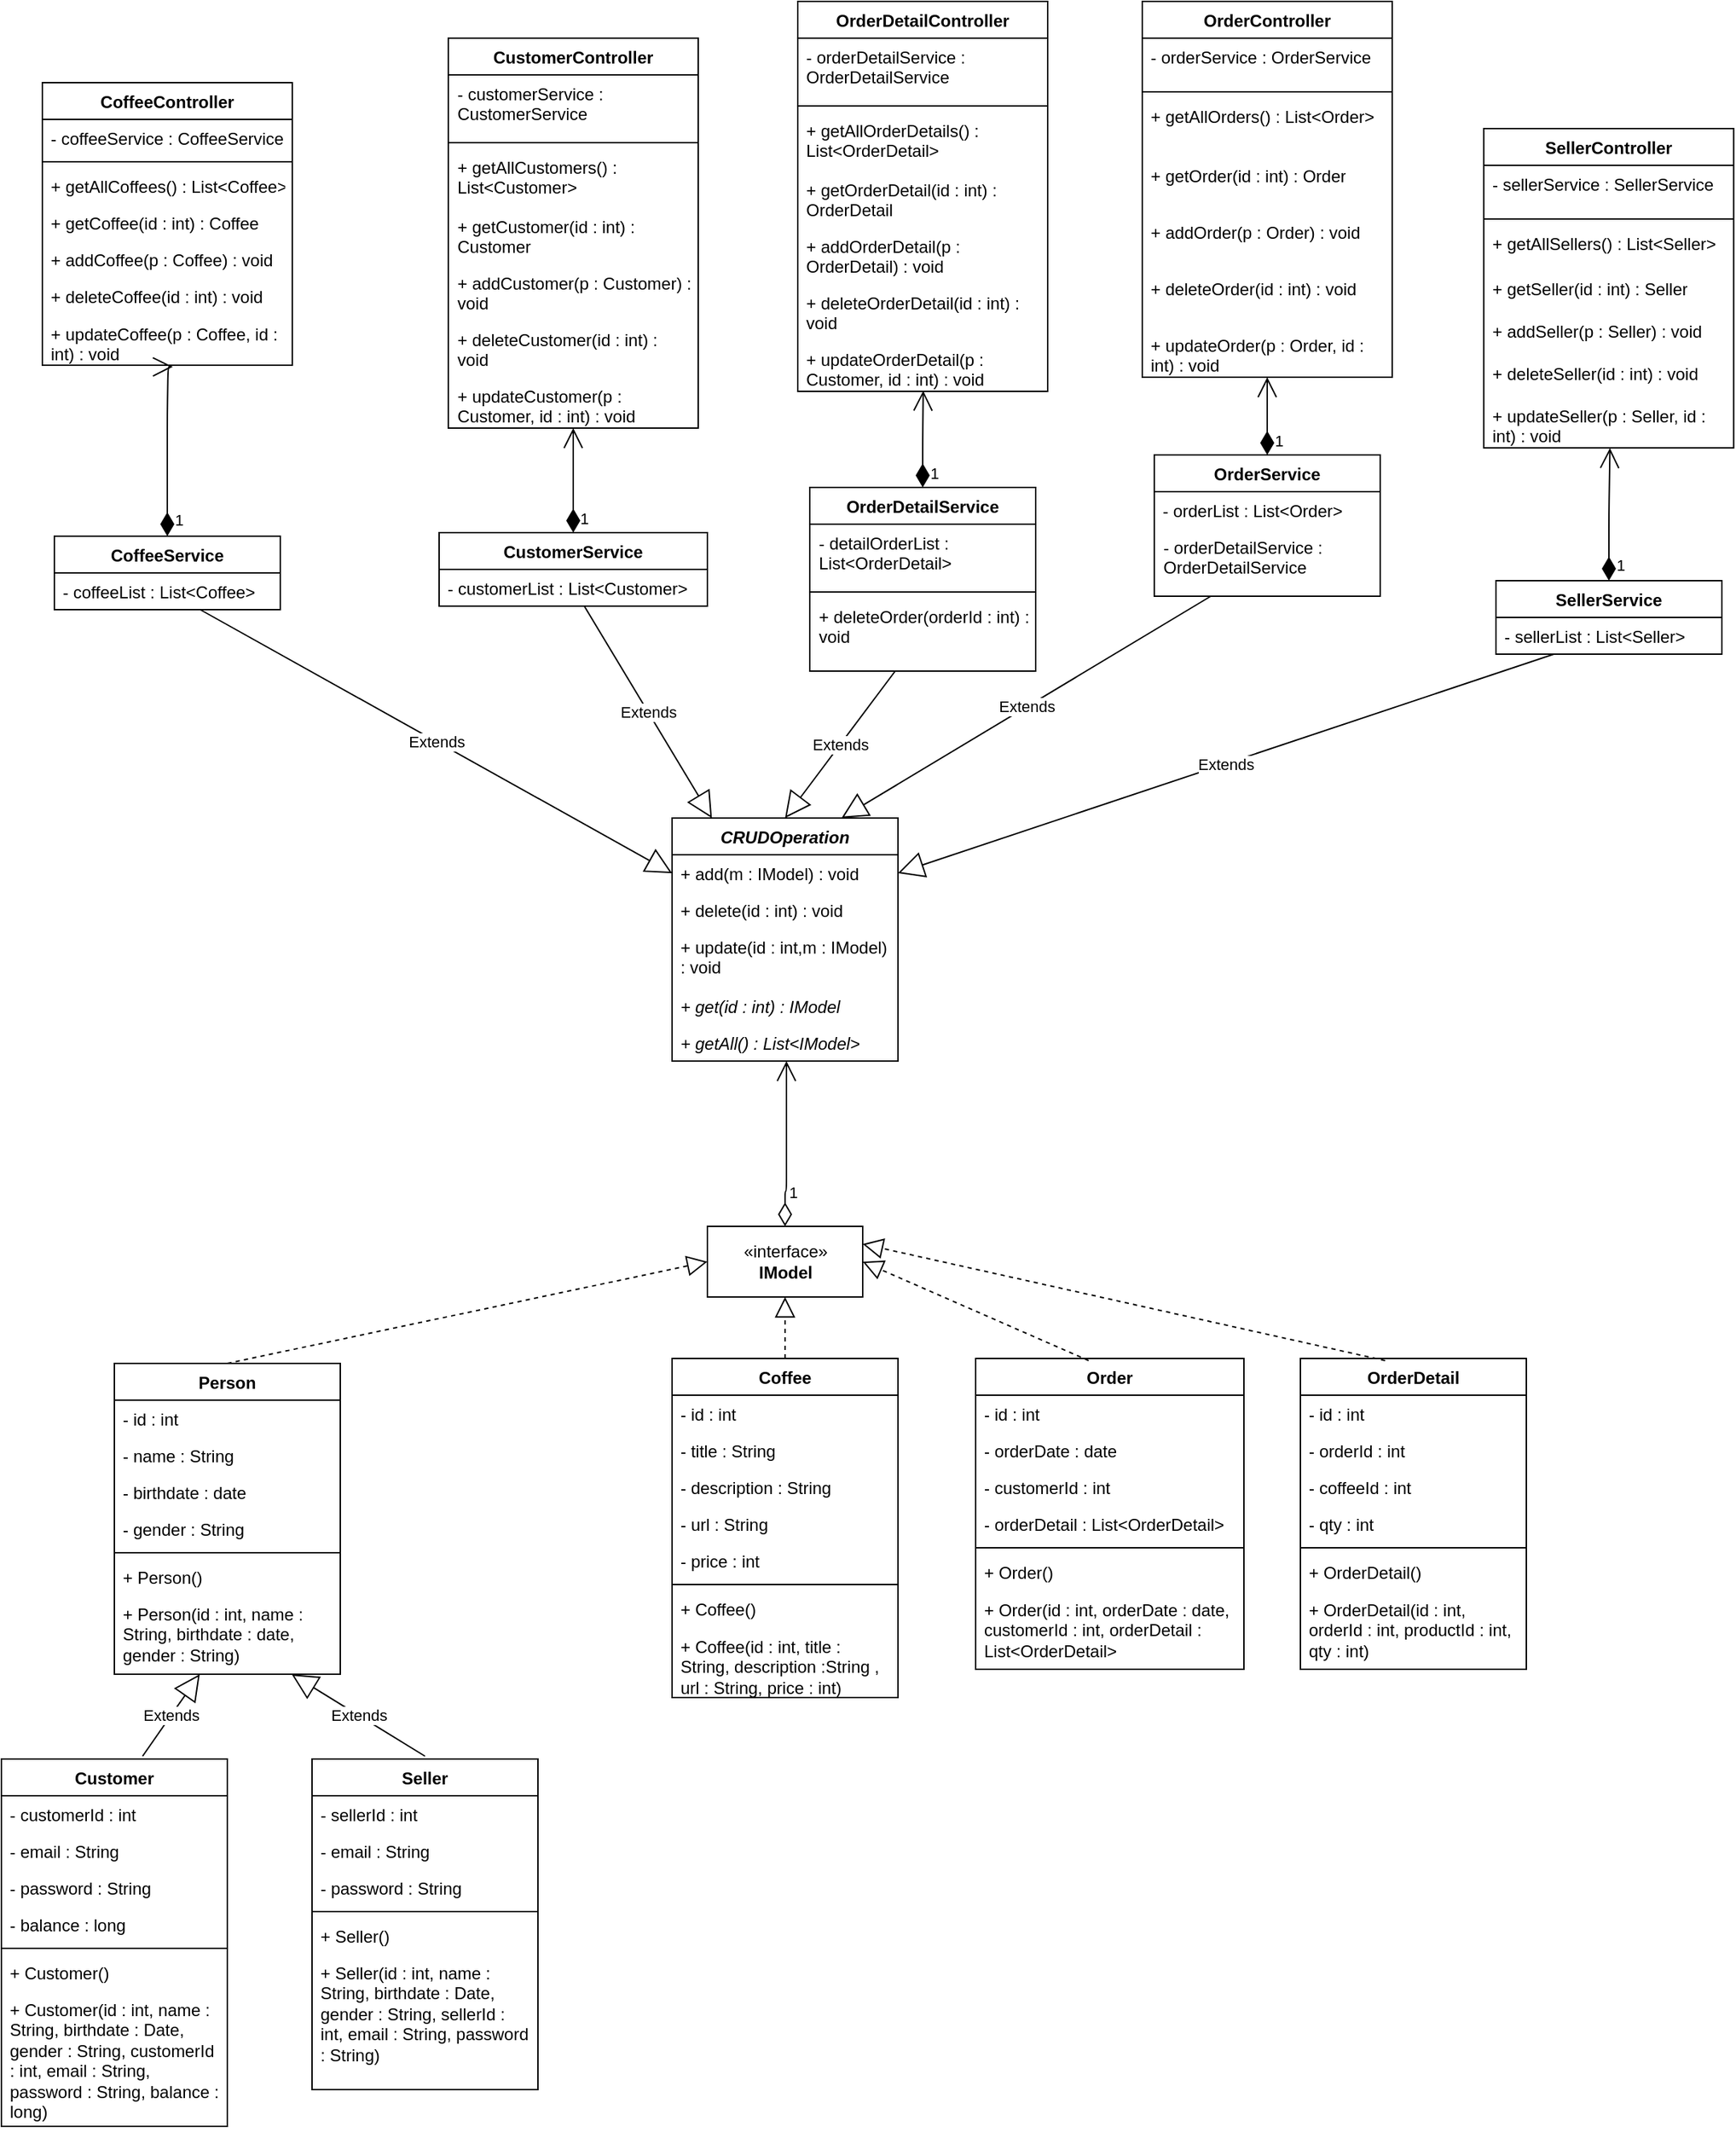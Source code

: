 <mxfile version="10.7.0" type="device"><diagram id="unkZzUZiPGqT73fD0y-A" name="Page-1"><mxGraphModel dx="2513" dy="2486" grid="1" gridSize="10" guides="1" tooltips="1" connect="1" arrows="1" fold="1" page="1" pageScale="1" pageWidth="827" pageHeight="1169" math="0" shadow="0"><root><mxCell id="0"/><mxCell id="1" parent="0"/><mxCell id="qswk7BOLAHKu92p0ZQ9E-1" value="Coffee" style="swimlane;fontStyle=1;align=center;verticalAlign=top;childLayout=stackLayout;horizontal=1;startSize=26;horizontalStack=0;resizeParent=1;resizeParentMax=0;resizeLast=0;collapsible=1;marginBottom=0;" parent="1" vertex="1"><mxGeometry x="545" y="118.5" width="160" height="240" as="geometry"/></mxCell><mxCell id="qswk7BOLAHKu92p0ZQ9E-5" value="- id : int" style="text;strokeColor=none;fillColor=none;align=left;verticalAlign=top;spacingLeft=4;spacingRight=4;overflow=hidden;rotatable=0;points=[[0,0.5],[1,0.5]];portConstraint=eastwest;" parent="qswk7BOLAHKu92p0ZQ9E-1" vertex="1"><mxGeometry y="26" width="160" height="26" as="geometry"/></mxCell><mxCell id="qswk7BOLAHKu92p0ZQ9E-6" value="- title : String" style="text;strokeColor=none;fillColor=none;align=left;verticalAlign=top;spacingLeft=4;spacingRight=4;overflow=hidden;rotatable=0;points=[[0,0.5],[1,0.5]];portConstraint=eastwest;" parent="qswk7BOLAHKu92p0ZQ9E-1" vertex="1"><mxGeometry y="52" width="160" height="26" as="geometry"/></mxCell><mxCell id="qswk7BOLAHKu92p0ZQ9E-8" value="- description : String" style="text;strokeColor=none;fillColor=none;align=left;verticalAlign=top;spacingLeft=4;spacingRight=4;overflow=hidden;rotatable=0;points=[[0,0.5],[1,0.5]];portConstraint=eastwest;" parent="qswk7BOLAHKu92p0ZQ9E-1" vertex="1"><mxGeometry y="78" width="160" height="26" as="geometry"/></mxCell><mxCell id="qswk7BOLAHKu92p0ZQ9E-7" value="- url : String" style="text;strokeColor=none;fillColor=none;align=left;verticalAlign=top;spacingLeft=4;spacingRight=4;overflow=hidden;rotatable=0;points=[[0,0.5],[1,0.5]];portConstraint=eastwest;" parent="qswk7BOLAHKu92p0ZQ9E-1" vertex="1"><mxGeometry y="104" width="160" height="26" as="geometry"/></mxCell><mxCell id="qswk7BOLAHKu92p0ZQ9E-2" value="- price : int" style="text;strokeColor=none;fillColor=none;align=left;verticalAlign=top;spacingLeft=4;spacingRight=4;overflow=hidden;rotatable=0;points=[[0,0.5],[1,0.5]];portConstraint=eastwest;" parent="qswk7BOLAHKu92p0ZQ9E-1" vertex="1"><mxGeometry y="130" width="160" height="26" as="geometry"/></mxCell><mxCell id="qswk7BOLAHKu92p0ZQ9E-3" value="" style="line;strokeWidth=1;fillColor=none;align=left;verticalAlign=middle;spacingTop=-1;spacingLeft=3;spacingRight=3;rotatable=0;labelPosition=right;points=[];portConstraint=eastwest;" parent="qswk7BOLAHKu92p0ZQ9E-1" vertex="1"><mxGeometry y="156" width="160" height="8" as="geometry"/></mxCell><mxCell id="qswk7BOLAHKu92p0ZQ9E-4" value="+ Coffee()" style="text;strokeColor=none;fillColor=none;align=left;verticalAlign=top;spacingLeft=4;spacingRight=4;overflow=hidden;rotatable=0;points=[[0,0.5],[1,0.5]];portConstraint=eastwest;" parent="qswk7BOLAHKu92p0ZQ9E-1" vertex="1"><mxGeometry y="164" width="160" height="26" as="geometry"/></mxCell><mxCell id="qswk7BOLAHKu92p0ZQ9E-9" value="+ Coffee(id : int, title : String, description :String , url : String, price : int)" style="text;strokeColor=none;fillColor=none;align=left;verticalAlign=top;spacingLeft=4;spacingRight=4;overflow=hidden;rotatable=0;points=[[0,0.5],[1,0.5]];portConstraint=eastwest;whiteSpace=wrap;" parent="qswk7BOLAHKu92p0ZQ9E-1" vertex="1"><mxGeometry y="190" width="160" height="50" as="geometry"/></mxCell><mxCell id="qswk7BOLAHKu92p0ZQ9E-10" value="Customer" style="swimlane;fontStyle=1;align=center;verticalAlign=top;childLayout=stackLayout;horizontal=1;startSize=26;horizontalStack=0;resizeParent=1;resizeParentMax=0;resizeLast=0;collapsible=1;marginBottom=0;" parent="1" vertex="1"><mxGeometry x="70" y="402" width="160" height="260" as="geometry"/></mxCell><mxCell id="qswk7BOLAHKu92p0ZQ9E-11" value="- customerId : int" style="text;strokeColor=none;fillColor=none;align=left;verticalAlign=top;spacingLeft=4;spacingRight=4;overflow=hidden;rotatable=0;points=[[0,0.5],[1,0.5]];portConstraint=eastwest;" parent="qswk7BOLAHKu92p0ZQ9E-10" vertex="1"><mxGeometry y="26" width="160" height="26" as="geometry"/></mxCell><mxCell id="qswk7BOLAHKu92p0ZQ9E-14" value="- email : String" style="text;strokeColor=none;fillColor=none;align=left;verticalAlign=top;spacingLeft=4;spacingRight=4;overflow=hidden;rotatable=0;points=[[0,0.5],[1,0.5]];portConstraint=eastwest;" parent="qswk7BOLAHKu92p0ZQ9E-10" vertex="1"><mxGeometry y="52" width="160" height="26" as="geometry"/></mxCell><mxCell id="qswk7BOLAHKu92p0ZQ9E-15" value="- password : String" style="text;strokeColor=none;fillColor=none;align=left;verticalAlign=top;spacingLeft=4;spacingRight=4;overflow=hidden;rotatable=0;points=[[0,0.5],[1,0.5]];portConstraint=eastwest;" parent="qswk7BOLAHKu92p0ZQ9E-10" vertex="1"><mxGeometry y="78" width="160" height="26" as="geometry"/></mxCell><mxCell id="qswk7BOLAHKu92p0ZQ9E-16" value="- balance : long" style="text;strokeColor=none;fillColor=none;align=left;verticalAlign=top;spacingLeft=4;spacingRight=4;overflow=hidden;rotatable=0;points=[[0,0.5],[1,0.5]];portConstraint=eastwest;" parent="qswk7BOLAHKu92p0ZQ9E-10" vertex="1"><mxGeometry y="104" width="160" height="26" as="geometry"/></mxCell><mxCell id="qswk7BOLAHKu92p0ZQ9E-12" value="" style="line;strokeWidth=1;fillColor=none;align=left;verticalAlign=middle;spacingTop=-1;spacingLeft=3;spacingRight=3;rotatable=0;labelPosition=right;points=[];portConstraint=eastwest;" parent="qswk7BOLAHKu92p0ZQ9E-10" vertex="1"><mxGeometry y="130" width="160" height="8" as="geometry"/></mxCell><mxCell id="qswk7BOLAHKu92p0ZQ9E-13" value="+ Customer()" style="text;strokeColor=none;fillColor=none;align=left;verticalAlign=top;spacingLeft=4;spacingRight=4;overflow=hidden;rotatable=0;points=[[0,0.5],[1,0.5]];portConstraint=eastwest;" parent="qswk7BOLAHKu92p0ZQ9E-10" vertex="1"><mxGeometry y="138" width="160" height="26" as="geometry"/></mxCell><mxCell id="qswk7BOLAHKu92p0ZQ9E-17" value="+ Customer(id : int, name : String, birthdate : Date, gender : String, customerId : int, email : String, password : String, balance : long)&#10;&#10;" style="text;strokeColor=none;fillColor=none;align=left;verticalAlign=top;spacingLeft=4;spacingRight=4;overflow=hidden;rotatable=0;points=[[0,0.5],[1,0.5]];portConstraint=eastwest;whiteSpace=wrap;" parent="qswk7BOLAHKu92p0ZQ9E-10" vertex="1"><mxGeometry y="164" width="160" height="96" as="geometry"/></mxCell><mxCell id="FtKsuevNSxniCEvB1cGS-13" value="Extends" style="endArrow=block;endSize=16;endFill=0;html=1;" edge="1" parent="qswk7BOLAHKu92p0ZQ9E-10" target="qswk7BOLAHKu92p0ZQ9E-51"><mxGeometry width="160" relative="1" as="geometry"><mxPoint x="100" y="-2" as="sourcePoint"/><mxPoint x="260" y="-2" as="targetPoint"/></mxGeometry></mxCell><mxCell id="qswk7BOLAHKu92p0ZQ9E-20" value="«interface»&lt;br&gt;&lt;b&gt;IModel&lt;/b&gt;&lt;br&gt;" style="html=1;" parent="1" vertex="1"><mxGeometry x="570" y="25" width="110" height="50" as="geometry"/></mxCell><mxCell id="qswk7BOLAHKu92p0ZQ9E-27" value="Order" style="swimlane;fontStyle=1;align=center;verticalAlign=top;childLayout=stackLayout;horizontal=1;startSize=26;horizontalStack=0;resizeParent=1;resizeParentMax=0;resizeLast=0;collapsible=1;marginBottom=0;" parent="1" vertex="1"><mxGeometry x="760" y="118.5" width="190" height="220" as="geometry"/></mxCell><mxCell id="qswk7BOLAHKu92p0ZQ9E-64" value="" style="endArrow=block;dashed=1;endFill=0;endSize=12;html=1;entryX=1;entryY=0.5;entryDx=0;entryDy=0;" parent="qswk7BOLAHKu92p0ZQ9E-27" target="qswk7BOLAHKu92p0ZQ9E-20" edge="1"><mxGeometry width="160" relative="1" as="geometry"><mxPoint x="80" y="1.5" as="sourcePoint"/><mxPoint x="260" y="11.5" as="targetPoint"/></mxGeometry></mxCell><mxCell id="qswk7BOLAHKu92p0ZQ9E-31" value="- id : int" style="text;strokeColor=none;fillColor=none;align=left;verticalAlign=top;spacingLeft=4;spacingRight=4;overflow=hidden;rotatable=0;points=[[0,0.5],[1,0.5]];portConstraint=eastwest;" parent="qswk7BOLAHKu92p0ZQ9E-27" vertex="1"><mxGeometry y="26" width="190" height="26" as="geometry"/></mxCell><mxCell id="qswk7BOLAHKu92p0ZQ9E-32" value="- orderDate : date" style="text;strokeColor=none;fillColor=none;align=left;verticalAlign=top;spacingLeft=4;spacingRight=4;overflow=hidden;rotatable=0;points=[[0,0.5],[1,0.5]];portConstraint=eastwest;" parent="qswk7BOLAHKu92p0ZQ9E-27" vertex="1"><mxGeometry y="52" width="190" height="26" as="geometry"/></mxCell><mxCell id="qswk7BOLAHKu92p0ZQ9E-33" value="- customerId : int" style="text;strokeColor=none;fillColor=none;align=left;verticalAlign=top;spacingLeft=4;spacingRight=4;overflow=hidden;rotatable=0;points=[[0,0.5],[1,0.5]];portConstraint=eastwest;" parent="qswk7BOLAHKu92p0ZQ9E-27" vertex="1"><mxGeometry y="78" width="190" height="26" as="geometry"/></mxCell><mxCell id="qswk7BOLAHKu92p0ZQ9E-28" value="- orderDetail : List&lt;OrderDetail&gt;" style="text;strokeColor=none;fillColor=none;align=left;verticalAlign=top;spacingLeft=4;spacingRight=4;overflow=hidden;rotatable=0;points=[[0,0.5],[1,0.5]];portConstraint=eastwest;" parent="qswk7BOLAHKu92p0ZQ9E-27" vertex="1"><mxGeometry y="104" width="190" height="26" as="geometry"/></mxCell><mxCell id="qswk7BOLAHKu92p0ZQ9E-29" value="" style="line;strokeWidth=1;fillColor=none;align=left;verticalAlign=middle;spacingTop=-1;spacingLeft=3;spacingRight=3;rotatable=0;labelPosition=right;points=[];portConstraint=eastwest;" parent="qswk7BOLAHKu92p0ZQ9E-27" vertex="1"><mxGeometry y="130" width="190" height="8" as="geometry"/></mxCell><mxCell id="qswk7BOLAHKu92p0ZQ9E-30" value="+ Order()" style="text;strokeColor=none;fillColor=none;align=left;verticalAlign=top;spacingLeft=4;spacingRight=4;overflow=hidden;rotatable=0;points=[[0,0.5],[1,0.5]];portConstraint=eastwest;" parent="qswk7BOLAHKu92p0ZQ9E-27" vertex="1"><mxGeometry y="138" width="190" height="26" as="geometry"/></mxCell><mxCell id="qswk7BOLAHKu92p0ZQ9E-34" value="+ Order(id : int, orderDate : date, customerId : int, orderDetail : List&lt;OrderDetail&gt;" style="text;strokeColor=none;fillColor=none;align=left;verticalAlign=top;spacingLeft=4;spacingRight=4;overflow=hidden;rotatable=0;points=[[0,0.5],[1,0.5]];portConstraint=eastwest;whiteSpace=wrap;" parent="qswk7BOLAHKu92p0ZQ9E-27" vertex="1"><mxGeometry y="164" width="190" height="56" as="geometry"/></mxCell><mxCell id="qswk7BOLAHKu92p0ZQ9E-35" value="OrderDetail" style="swimlane;fontStyle=1;align=center;verticalAlign=top;childLayout=stackLayout;horizontal=1;startSize=26;horizontalStack=0;resizeParent=1;resizeParentMax=0;resizeLast=0;collapsible=1;marginBottom=0;" parent="1" vertex="1"><mxGeometry x="990" y="118.5" width="160" height="220" as="geometry"/></mxCell><mxCell id="qswk7BOLAHKu92p0ZQ9E-65" value="" style="endArrow=block;dashed=1;endFill=0;endSize=12;html=1;entryX=1;entryY=0.25;entryDx=0;entryDy=0;" parent="qswk7BOLAHKu92p0ZQ9E-35" target="qswk7BOLAHKu92p0ZQ9E-20" edge="1"><mxGeometry width="160" relative="1" as="geometry"><mxPoint x="60" y="1.5" as="sourcePoint"/><mxPoint x="220" y="1.5" as="targetPoint"/></mxGeometry></mxCell><mxCell id="qswk7BOLAHKu92p0ZQ9E-36" value="- id : int" style="text;strokeColor=none;fillColor=none;align=left;verticalAlign=top;spacingLeft=4;spacingRight=4;overflow=hidden;rotatable=0;points=[[0,0.5],[1,0.5]];portConstraint=eastwest;" parent="qswk7BOLAHKu92p0ZQ9E-35" vertex="1"><mxGeometry y="26" width="160" height="26" as="geometry"/></mxCell><mxCell id="qswk7BOLAHKu92p0ZQ9E-41" value="- orderId : int" style="text;strokeColor=none;fillColor=none;align=left;verticalAlign=top;spacingLeft=4;spacingRight=4;overflow=hidden;rotatable=0;points=[[0,0.5],[1,0.5]];portConstraint=eastwest;" parent="qswk7BOLAHKu92p0ZQ9E-35" vertex="1"><mxGeometry y="52" width="160" height="26" as="geometry"/></mxCell><mxCell id="qswk7BOLAHKu92p0ZQ9E-42" value="- coffeeId : int" style="text;strokeColor=none;fillColor=none;align=left;verticalAlign=top;spacingLeft=4;spacingRight=4;overflow=hidden;rotatable=0;points=[[0,0.5],[1,0.5]];portConstraint=eastwest;" parent="qswk7BOLAHKu92p0ZQ9E-35" vertex="1"><mxGeometry y="78" width="160" height="26" as="geometry"/></mxCell><mxCell id="qswk7BOLAHKu92p0ZQ9E-40" value="- qty : int" style="text;strokeColor=none;fillColor=none;align=left;verticalAlign=top;spacingLeft=4;spacingRight=4;overflow=hidden;rotatable=0;points=[[0,0.5],[1,0.5]];portConstraint=eastwest;" parent="qswk7BOLAHKu92p0ZQ9E-35" vertex="1"><mxGeometry y="104" width="160" height="26" as="geometry"/></mxCell><mxCell id="qswk7BOLAHKu92p0ZQ9E-37" value="" style="line;strokeWidth=1;fillColor=none;align=left;verticalAlign=middle;spacingTop=-1;spacingLeft=3;spacingRight=3;rotatable=0;labelPosition=right;points=[];portConstraint=eastwest;" parent="qswk7BOLAHKu92p0ZQ9E-35" vertex="1"><mxGeometry y="130" width="160" height="8" as="geometry"/></mxCell><mxCell id="qswk7BOLAHKu92p0ZQ9E-38" value="+ OrderDetail()" style="text;strokeColor=none;fillColor=none;align=left;verticalAlign=top;spacingLeft=4;spacingRight=4;overflow=hidden;rotatable=0;points=[[0,0.5],[1,0.5]];portConstraint=eastwest;" parent="qswk7BOLAHKu92p0ZQ9E-35" vertex="1"><mxGeometry y="138" width="160" height="26" as="geometry"/></mxCell><mxCell id="qswk7BOLAHKu92p0ZQ9E-43" value="+ OrderDetail(id : int, orderId : int, productId : int, qty : int)" style="text;strokeColor=none;fillColor=none;align=left;verticalAlign=top;spacingLeft=4;spacingRight=4;overflow=hidden;rotatable=0;points=[[0,0.5],[1,0.5]];portConstraint=eastwest;whiteSpace=wrap;" parent="qswk7BOLAHKu92p0ZQ9E-35" vertex="1"><mxGeometry y="164" width="160" height="56" as="geometry"/></mxCell><mxCell id="qswk7BOLAHKu92p0ZQ9E-44" value="Person" style="swimlane;fontStyle=1;align=center;verticalAlign=top;childLayout=stackLayout;horizontal=1;startSize=26;horizontalStack=0;resizeParent=1;resizeParentMax=0;resizeLast=0;collapsible=1;marginBottom=0;" parent="1" vertex="1"><mxGeometry x="150" y="122" width="160" height="220" as="geometry"/></mxCell><mxCell id="qswk7BOLAHKu92p0ZQ9E-45" value="- id : int" style="text;strokeColor=none;fillColor=none;align=left;verticalAlign=top;spacingLeft=4;spacingRight=4;overflow=hidden;rotatable=0;points=[[0,0.5],[1,0.5]];portConstraint=eastwest;" parent="qswk7BOLAHKu92p0ZQ9E-44" vertex="1"><mxGeometry y="26" width="160" height="26" as="geometry"/></mxCell><mxCell id="qswk7BOLAHKu92p0ZQ9E-49" value="- name : String" style="text;strokeColor=none;fillColor=none;align=left;verticalAlign=top;spacingLeft=4;spacingRight=4;overflow=hidden;rotatable=0;points=[[0,0.5],[1,0.5]];portConstraint=eastwest;" parent="qswk7BOLAHKu92p0ZQ9E-44" vertex="1"><mxGeometry y="52" width="160" height="26" as="geometry"/></mxCell><mxCell id="qswk7BOLAHKu92p0ZQ9E-50" value="- birthdate : date" style="text;strokeColor=none;fillColor=none;align=left;verticalAlign=top;spacingLeft=4;spacingRight=4;overflow=hidden;rotatable=0;points=[[0,0.5],[1,0.5]];portConstraint=eastwest;" parent="qswk7BOLAHKu92p0ZQ9E-44" vertex="1"><mxGeometry y="78" width="160" height="26" as="geometry"/></mxCell><mxCell id="qswk7BOLAHKu92p0ZQ9E-48" value="- gender : String" style="text;strokeColor=none;fillColor=none;align=left;verticalAlign=top;spacingLeft=4;spacingRight=4;overflow=hidden;rotatable=0;points=[[0,0.5],[1,0.5]];portConstraint=eastwest;" parent="qswk7BOLAHKu92p0ZQ9E-44" vertex="1"><mxGeometry y="104" width="160" height="26" as="geometry"/></mxCell><mxCell id="qswk7BOLAHKu92p0ZQ9E-46" value="" style="line;strokeWidth=1;fillColor=none;align=left;verticalAlign=middle;spacingTop=-1;spacingLeft=3;spacingRight=3;rotatable=0;labelPosition=right;points=[];portConstraint=eastwest;" parent="qswk7BOLAHKu92p0ZQ9E-44" vertex="1"><mxGeometry y="130" width="160" height="8" as="geometry"/></mxCell><mxCell id="qswk7BOLAHKu92p0ZQ9E-47" value="+ Person()" style="text;strokeColor=none;fillColor=none;align=left;verticalAlign=top;spacingLeft=4;spacingRight=4;overflow=hidden;rotatable=0;points=[[0,0.5],[1,0.5]];portConstraint=eastwest;" parent="qswk7BOLAHKu92p0ZQ9E-44" vertex="1"><mxGeometry y="138" width="160" height="26" as="geometry"/></mxCell><mxCell id="qswk7BOLAHKu92p0ZQ9E-51" value="+ Person(id : int, name : String, birthdate : date, gender : String)" style="text;strokeColor=none;fillColor=none;align=left;verticalAlign=top;spacingLeft=4;spacingRight=4;overflow=hidden;rotatable=0;points=[[0,0.5],[1,0.5]];portConstraint=eastwest;whiteSpace=wrap;" parent="qswk7BOLAHKu92p0ZQ9E-44" vertex="1"><mxGeometry y="164" width="160" height="56" as="geometry"/></mxCell><mxCell id="qswk7BOLAHKu92p0ZQ9E-52" value="Seller" style="swimlane;fontStyle=1;align=center;verticalAlign=top;childLayout=stackLayout;horizontal=1;startSize=26;horizontalStack=0;resizeParent=1;resizeParentMax=0;resizeLast=0;collapsible=1;marginBottom=0;" parent="1" vertex="1"><mxGeometry x="290" y="402" width="160" height="234" as="geometry"/></mxCell><mxCell id="qswk7BOLAHKu92p0ZQ9E-53" value="- sellerId : int" style="text;strokeColor=none;fillColor=none;align=left;verticalAlign=top;spacingLeft=4;spacingRight=4;overflow=hidden;rotatable=0;points=[[0,0.5],[1,0.5]];portConstraint=eastwest;" parent="qswk7BOLAHKu92p0ZQ9E-52" vertex="1"><mxGeometry y="26" width="160" height="26" as="geometry"/></mxCell><mxCell id="qswk7BOLAHKu92p0ZQ9E-54" value="- email : String" style="text;strokeColor=none;fillColor=none;align=left;verticalAlign=top;spacingLeft=4;spacingRight=4;overflow=hidden;rotatable=0;points=[[0,0.5],[1,0.5]];portConstraint=eastwest;" parent="qswk7BOLAHKu92p0ZQ9E-52" vertex="1"><mxGeometry y="52" width="160" height="26" as="geometry"/></mxCell><mxCell id="qswk7BOLAHKu92p0ZQ9E-55" value="- password : String" style="text;strokeColor=none;fillColor=none;align=left;verticalAlign=top;spacingLeft=4;spacingRight=4;overflow=hidden;rotatable=0;points=[[0,0.5],[1,0.5]];portConstraint=eastwest;" parent="qswk7BOLAHKu92p0ZQ9E-52" vertex="1"><mxGeometry y="78" width="160" height="26" as="geometry"/></mxCell><mxCell id="qswk7BOLAHKu92p0ZQ9E-57" value="" style="line;strokeWidth=1;fillColor=none;align=left;verticalAlign=middle;spacingTop=-1;spacingLeft=3;spacingRight=3;rotatable=0;labelPosition=right;points=[];portConstraint=eastwest;" parent="qswk7BOLAHKu92p0ZQ9E-52" vertex="1"><mxGeometry y="104" width="160" height="8" as="geometry"/></mxCell><mxCell id="qswk7BOLAHKu92p0ZQ9E-58" value="+ Seller()" style="text;strokeColor=none;fillColor=none;align=left;verticalAlign=top;spacingLeft=4;spacingRight=4;overflow=hidden;rotatable=0;points=[[0,0.5],[1,0.5]];portConstraint=eastwest;" parent="qswk7BOLAHKu92p0ZQ9E-52" vertex="1"><mxGeometry y="112" width="160" height="26" as="geometry"/></mxCell><mxCell id="qswk7BOLAHKu92p0ZQ9E-59" value="+ Seller(id : int, name : String, birthdate : Date, gender : String, sellerId : int, email : String, password : String)&#10;&#10;" style="text;strokeColor=none;fillColor=none;align=left;verticalAlign=top;spacingLeft=4;spacingRight=4;overflow=hidden;rotatable=0;points=[[0,0.5],[1,0.5]];portConstraint=eastwest;whiteSpace=wrap;" parent="qswk7BOLAHKu92p0ZQ9E-52" vertex="1"><mxGeometry y="138" width="160" height="96" as="geometry"/></mxCell><mxCell id="FtKsuevNSxniCEvB1cGS-16" value="Extends" style="endArrow=block;endSize=16;endFill=0;html=1;" edge="1" parent="qswk7BOLAHKu92p0ZQ9E-52" target="qswk7BOLAHKu92p0ZQ9E-51"><mxGeometry width="160" relative="1" as="geometry"><mxPoint x="80" y="-2" as="sourcePoint"/><mxPoint x="240" y="-2" as="targetPoint"/></mxGeometry></mxCell><mxCell id="qswk7BOLAHKu92p0ZQ9E-61" value="" style="endArrow=block;dashed=1;endFill=0;endSize=12;html=1;exitX=0.5;exitY=0;exitDx=0;exitDy=0;entryX=0;entryY=0.5;entryDx=0;entryDy=0;" parent="1" source="qswk7BOLAHKu92p0ZQ9E-44" target="qswk7BOLAHKu92p0ZQ9E-20" edge="1"><mxGeometry width="160" relative="1" as="geometry"><mxPoint x="320" y="60" as="sourcePoint"/><mxPoint x="480" y="60" as="targetPoint"/></mxGeometry></mxCell><mxCell id="qswk7BOLAHKu92p0ZQ9E-63" value="" style="endArrow=block;dashed=1;endFill=0;endSize=12;html=1;entryX=0.5;entryY=1;entryDx=0;entryDy=0;" parent="1" source="qswk7BOLAHKu92p0ZQ9E-1" target="qswk7BOLAHKu92p0ZQ9E-20" edge="1"><mxGeometry width="160" relative="1" as="geometry"><mxPoint x="625" y="75" as="sourcePoint"/><mxPoint x="820" y="75" as="targetPoint"/></mxGeometry></mxCell><mxCell id="qswk7BOLAHKu92p0ZQ9E-66" value="CRUDOperation" style="swimlane;fontStyle=3;align=center;verticalAlign=top;childLayout=stackLayout;horizontal=1;startSize=26;horizontalStack=0;resizeParent=1;resizeParentMax=0;resizeLast=0;collapsible=1;marginBottom=0;" parent="1" vertex="1"><mxGeometry x="545" y="-264" width="160" height="172" as="geometry"/></mxCell><mxCell id="qswk7BOLAHKu92p0ZQ9E-67" value="+ add(m : IModel) : void" style="text;strokeColor=none;fillColor=none;align=left;verticalAlign=top;spacingLeft=4;spacingRight=4;overflow=hidden;rotatable=0;points=[[0,0.5],[1,0.5]];portConstraint=eastwest;" parent="qswk7BOLAHKu92p0ZQ9E-66" vertex="1"><mxGeometry y="26" width="160" height="26" as="geometry"/></mxCell><mxCell id="qswk7BOLAHKu92p0ZQ9E-70" value="+ delete(id : int) : void" style="text;strokeColor=none;fillColor=none;align=left;verticalAlign=top;spacingLeft=4;spacingRight=4;overflow=hidden;rotatable=0;points=[[0,0.5],[1,0.5]];portConstraint=eastwest;" parent="qswk7BOLAHKu92p0ZQ9E-66" vertex="1"><mxGeometry y="52" width="160" height="26" as="geometry"/></mxCell><mxCell id="qswk7BOLAHKu92p0ZQ9E-72" value="+ update(id : int,m : IModel) : void" style="text;strokeColor=none;fillColor=none;align=left;verticalAlign=top;spacingLeft=4;spacingRight=4;overflow=hidden;rotatable=0;points=[[0,0.5],[1,0.5]];portConstraint=eastwest;whiteSpace=wrap;" parent="qswk7BOLAHKu92p0ZQ9E-66" vertex="1"><mxGeometry y="78" width="160" height="42" as="geometry"/></mxCell><mxCell id="qswk7BOLAHKu92p0ZQ9E-73" value="+ get(id : int) : IModel" style="text;strokeColor=none;fillColor=none;align=left;verticalAlign=top;spacingLeft=4;spacingRight=4;overflow=hidden;rotatable=0;points=[[0,0.5],[1,0.5]];portConstraint=eastwest;fontStyle=2" parent="qswk7BOLAHKu92p0ZQ9E-66" vertex="1"><mxGeometry y="120" width="160" height="26" as="geometry"/></mxCell><mxCell id="qswk7BOLAHKu92p0ZQ9E-71" value="+ getAll() : List&lt;IModel&gt;" style="text;strokeColor=none;fillColor=none;align=left;verticalAlign=top;spacingLeft=4;spacingRight=4;overflow=hidden;rotatable=0;points=[[0,0.5],[1,0.5]];portConstraint=eastwest;fontStyle=2" parent="qswk7BOLAHKu92p0ZQ9E-66" vertex="1"><mxGeometry y="146" width="160" height="26" as="geometry"/></mxCell><mxCell id="qswk7BOLAHKu92p0ZQ9E-74" value="CoffeeService" style="swimlane;fontStyle=1;align=center;verticalAlign=top;childLayout=stackLayout;horizontal=1;startSize=26;horizontalStack=0;resizeParent=1;resizeParentMax=0;resizeLast=0;collapsible=1;marginBottom=0;" parent="1" vertex="1"><mxGeometry x="107.5" y="-463.5" width="160" height="52" as="geometry"/></mxCell><mxCell id="qswk7BOLAHKu92p0ZQ9E-75" value="- coffeeList : List&lt;Coffee&gt;" style="text;strokeColor=none;fillColor=none;align=left;verticalAlign=top;spacingLeft=4;spacingRight=4;overflow=hidden;rotatable=0;points=[[0,0.5],[1,0.5]];portConstraint=eastwest;" parent="qswk7BOLAHKu92p0ZQ9E-74" vertex="1"><mxGeometry y="26" width="160" height="26" as="geometry"/></mxCell><mxCell id="qswk7BOLAHKu92p0ZQ9E-78" value="CustomerService" style="swimlane;fontStyle=1;align=center;verticalAlign=top;childLayout=stackLayout;horizontal=1;startSize=26;horizontalStack=0;resizeParent=1;resizeParentMax=0;resizeLast=0;collapsible=1;marginBottom=0;" parent="1" vertex="1"><mxGeometry x="380" y="-466" width="190" height="52" as="geometry"/></mxCell><mxCell id="qswk7BOLAHKu92p0ZQ9E-79" value="- customerList : List&lt;Customer&gt;" style="text;strokeColor=none;fillColor=none;align=left;verticalAlign=top;spacingLeft=4;spacingRight=4;overflow=hidden;rotatable=0;points=[[0,0.5],[1,0.5]];portConstraint=eastwest;" parent="qswk7BOLAHKu92p0ZQ9E-78" vertex="1"><mxGeometry y="26" width="190" height="26" as="geometry"/></mxCell><mxCell id="qswk7BOLAHKu92p0ZQ9E-80" value="OrderDetailService" style="swimlane;fontStyle=1;align=center;verticalAlign=top;childLayout=stackLayout;horizontal=1;startSize=26;horizontalStack=0;resizeParent=1;resizeParentMax=0;resizeLast=0;collapsible=1;marginBottom=0;" parent="1" vertex="1"><mxGeometry x="642.5" y="-498" width="160" height="130" as="geometry"/></mxCell><mxCell id="qswk7BOLAHKu92p0ZQ9E-81" value="- detailOrderList : List&lt;OrderDetail&gt;" style="text;strokeColor=none;fillColor=none;align=left;verticalAlign=top;spacingLeft=4;spacingRight=4;overflow=hidden;rotatable=0;points=[[0,0.5],[1,0.5]];portConstraint=eastwest;whiteSpace=wrap;" parent="qswk7BOLAHKu92p0ZQ9E-80" vertex="1"><mxGeometry y="26" width="160" height="44" as="geometry"/></mxCell><mxCell id="qswk7BOLAHKu92p0ZQ9E-82" value="" style="line;strokeWidth=1;fillColor=none;align=left;verticalAlign=middle;spacingTop=-1;spacingLeft=3;spacingRight=3;rotatable=0;labelPosition=right;points=[];portConstraint=eastwest;" parent="qswk7BOLAHKu92p0ZQ9E-80" vertex="1"><mxGeometry y="70" width="160" height="8" as="geometry"/></mxCell><mxCell id="qswk7BOLAHKu92p0ZQ9E-83" value="+ deleteOrder(orderId : int) : void" style="text;strokeColor=none;fillColor=none;align=left;verticalAlign=top;spacingLeft=4;spacingRight=4;overflow=hidden;rotatable=0;points=[[0,0.5],[1,0.5]];portConstraint=eastwest;whiteSpace=wrap;" parent="qswk7BOLAHKu92p0ZQ9E-80" vertex="1"><mxGeometry y="78" width="160" height="52" as="geometry"/></mxCell><mxCell id="qswk7BOLAHKu92p0ZQ9E-84" value="OrderService" style="swimlane;fontStyle=1;align=center;verticalAlign=top;childLayout=stackLayout;horizontal=1;startSize=26;horizontalStack=0;resizeParent=1;resizeParentMax=0;resizeLast=0;collapsible=1;marginBottom=0;" parent="1" vertex="1"><mxGeometry x="886.5" y="-521" width="160" height="100" as="geometry"/></mxCell><mxCell id="qswk7BOLAHKu92p0ZQ9E-85" value="- orderList : List&lt;Order&gt;" style="text;strokeColor=none;fillColor=none;align=left;verticalAlign=top;spacingLeft=4;spacingRight=4;overflow=hidden;rotatable=0;points=[[0,0.5],[1,0.5]];portConstraint=eastwest;" parent="qswk7BOLAHKu92p0ZQ9E-84" vertex="1"><mxGeometry y="26" width="160" height="26" as="geometry"/></mxCell><mxCell id="qswk7BOLAHKu92p0ZQ9E-86" value="- orderDetailService : OrderDetailService" style="text;strokeColor=none;fillColor=none;align=left;verticalAlign=top;spacingLeft=4;spacingRight=4;overflow=hidden;rotatable=0;points=[[0,0.5],[1,0.5]];portConstraint=eastwest;whiteSpace=wrap;" parent="qswk7BOLAHKu92p0ZQ9E-84" vertex="1"><mxGeometry y="52" width="160" height="48" as="geometry"/></mxCell><mxCell id="qswk7BOLAHKu92p0ZQ9E-88" value="SellerService" style="swimlane;fontStyle=1;align=center;verticalAlign=top;childLayout=stackLayout;horizontal=1;startSize=26;horizontalStack=0;resizeParent=1;resizeParentMax=0;resizeLast=0;collapsible=1;marginBottom=0;" parent="1" vertex="1"><mxGeometry x="1128.5" y="-432" width="160" height="52" as="geometry"/></mxCell><mxCell id="qswk7BOLAHKu92p0ZQ9E-89" value="- sellerList : List&lt;Seller&gt;" style="text;strokeColor=none;fillColor=none;align=left;verticalAlign=top;spacingLeft=4;spacingRight=4;overflow=hidden;rotatable=0;points=[[0,0.5],[1,0.5]];portConstraint=eastwest;" parent="qswk7BOLAHKu92p0ZQ9E-88" vertex="1"><mxGeometry y="26" width="160" height="26" as="geometry"/></mxCell><mxCell id="qswk7BOLAHKu92p0ZQ9E-90" value="CoffeeController" style="swimlane;fontStyle=1;align=center;verticalAlign=top;childLayout=stackLayout;horizontal=1;startSize=26;horizontalStack=0;resizeParent=1;resizeParentMax=0;resizeLast=0;collapsible=1;marginBottom=0;" parent="1" vertex="1"><mxGeometry x="99" y="-784.5" width="177" height="200" as="geometry"/></mxCell><mxCell id="qswk7BOLAHKu92p0ZQ9E-91" value="- coffeeService : CoffeeService" style="text;strokeColor=none;fillColor=none;align=left;verticalAlign=top;spacingLeft=4;spacingRight=4;overflow=hidden;rotatable=0;points=[[0,0.5],[1,0.5]];portConstraint=eastwest;" parent="qswk7BOLAHKu92p0ZQ9E-90" vertex="1"><mxGeometry y="26" width="177" height="26" as="geometry"/></mxCell><mxCell id="qswk7BOLAHKu92p0ZQ9E-92" value="" style="line;strokeWidth=1;fillColor=none;align=left;verticalAlign=middle;spacingTop=-1;spacingLeft=3;spacingRight=3;rotatable=0;labelPosition=right;points=[];portConstraint=eastwest;" parent="qswk7BOLAHKu92p0ZQ9E-90" vertex="1"><mxGeometry y="52" width="177" height="8" as="geometry"/></mxCell><mxCell id="qswk7BOLAHKu92p0ZQ9E-93" value="+ getAllCoffees() : List&lt;Coffee&gt;" style="text;strokeColor=none;fillColor=none;align=left;verticalAlign=top;spacingLeft=4;spacingRight=4;overflow=hidden;rotatable=0;points=[[0,0.5],[1,0.5]];portConstraint=eastwest;" parent="qswk7BOLAHKu92p0ZQ9E-90" vertex="1"><mxGeometry y="60" width="177" height="26" as="geometry"/></mxCell><mxCell id="qswk7BOLAHKu92p0ZQ9E-94" value="+ getCoffee(id : int) : Coffee" style="text;strokeColor=none;fillColor=none;align=left;verticalAlign=top;spacingLeft=4;spacingRight=4;overflow=hidden;rotatable=0;points=[[0,0.5],[1,0.5]];portConstraint=eastwest;" parent="qswk7BOLAHKu92p0ZQ9E-90" vertex="1"><mxGeometry y="86" width="177" height="26" as="geometry"/></mxCell><mxCell id="qswk7BOLAHKu92p0ZQ9E-95" value="+ addCoffee(p : Coffee) : void" style="text;strokeColor=none;fillColor=none;align=left;verticalAlign=top;spacingLeft=4;spacingRight=4;overflow=hidden;rotatable=0;points=[[0,0.5],[1,0.5]];portConstraint=eastwest;" parent="qswk7BOLAHKu92p0ZQ9E-90" vertex="1"><mxGeometry y="112" width="177" height="26" as="geometry"/></mxCell><mxCell id="qswk7BOLAHKu92p0ZQ9E-96" value="+ deleteCoffee(id : int) : void" style="text;strokeColor=none;fillColor=none;align=left;verticalAlign=top;spacingLeft=4;spacingRight=4;overflow=hidden;rotatable=0;points=[[0,0.5],[1,0.5]];portConstraint=eastwest;" parent="qswk7BOLAHKu92p0ZQ9E-90" vertex="1"><mxGeometry y="138" width="177" height="26" as="geometry"/></mxCell><mxCell id="qswk7BOLAHKu92p0ZQ9E-97" value="+ updateCoffee(p : Coffee, id : int) : void" style="text;strokeColor=none;fillColor=none;align=left;verticalAlign=top;spacingLeft=4;spacingRight=4;overflow=hidden;rotatable=0;points=[[0,0.5],[1,0.5]];portConstraint=eastwest;whiteSpace=wrap;" parent="qswk7BOLAHKu92p0ZQ9E-90" vertex="1"><mxGeometry y="164" width="177" height="36" as="geometry"/></mxCell><mxCell id="qswk7BOLAHKu92p0ZQ9E-98" value="CustomerController" style="swimlane;fontStyle=1;align=center;verticalAlign=top;childLayout=stackLayout;horizontal=1;startSize=26;horizontalStack=0;resizeParent=1;resizeParentMax=0;resizeLast=0;collapsible=1;marginBottom=0;" parent="1" vertex="1"><mxGeometry x="386.5" y="-816" width="177" height="276" as="geometry"/></mxCell><mxCell id="qswk7BOLAHKu92p0ZQ9E-99" value="- customerService : CustomerService" style="text;strokeColor=none;fillColor=none;align=left;verticalAlign=top;spacingLeft=4;spacingRight=4;overflow=hidden;rotatable=0;points=[[0,0.5],[1,0.5]];portConstraint=eastwest;whiteSpace=wrap;" parent="qswk7BOLAHKu92p0ZQ9E-98" vertex="1"><mxGeometry y="26" width="177" height="44" as="geometry"/></mxCell><mxCell id="qswk7BOLAHKu92p0ZQ9E-100" value="" style="line;strokeWidth=1;fillColor=none;align=left;verticalAlign=middle;spacingTop=-1;spacingLeft=3;spacingRight=3;rotatable=0;labelPosition=right;points=[];portConstraint=eastwest;" parent="qswk7BOLAHKu92p0ZQ9E-98" vertex="1"><mxGeometry y="70" width="177" height="8" as="geometry"/></mxCell><mxCell id="qswk7BOLAHKu92p0ZQ9E-101" value="+ getAllCustomers() : List&lt;Customer&gt;" style="text;strokeColor=none;fillColor=none;align=left;verticalAlign=top;spacingLeft=4;spacingRight=4;overflow=hidden;rotatable=0;points=[[0,0.5],[1,0.5]];portConstraint=eastwest;whiteSpace=wrap;" parent="qswk7BOLAHKu92p0ZQ9E-98" vertex="1"><mxGeometry y="78" width="177" height="42" as="geometry"/></mxCell><mxCell id="qswk7BOLAHKu92p0ZQ9E-102" value="+ getCustomer(id : int) : Customer" style="text;strokeColor=none;fillColor=none;align=left;verticalAlign=top;spacingLeft=4;spacingRight=4;overflow=hidden;rotatable=0;points=[[0,0.5],[1,0.5]];portConstraint=eastwest;whiteSpace=wrap;" parent="qswk7BOLAHKu92p0ZQ9E-98" vertex="1"><mxGeometry y="120" width="177" height="40" as="geometry"/></mxCell><mxCell id="qswk7BOLAHKu92p0ZQ9E-103" value="+ addCustomer(p : Customer) : void" style="text;strokeColor=none;fillColor=none;align=left;verticalAlign=top;spacingLeft=4;spacingRight=4;overflow=hidden;rotatable=0;points=[[0,0.5],[1,0.5]];portConstraint=eastwest;whiteSpace=wrap;" parent="qswk7BOLAHKu92p0ZQ9E-98" vertex="1"><mxGeometry y="160" width="177" height="40" as="geometry"/></mxCell><mxCell id="qswk7BOLAHKu92p0ZQ9E-104" value="+ deleteCustomer(id : int) : void" style="text;strokeColor=none;fillColor=none;align=left;verticalAlign=top;spacingLeft=4;spacingRight=4;overflow=hidden;rotatable=0;points=[[0,0.5],[1,0.5]];portConstraint=eastwest;whiteSpace=wrap;" parent="qswk7BOLAHKu92p0ZQ9E-98" vertex="1"><mxGeometry y="200" width="177" height="40" as="geometry"/></mxCell><mxCell id="qswk7BOLAHKu92p0ZQ9E-105" value="+ updateCustomer(p : Customer, id : int) : void" style="text;strokeColor=none;fillColor=none;align=left;verticalAlign=top;spacingLeft=4;spacingRight=4;overflow=hidden;rotatable=0;points=[[0,0.5],[1,0.5]];portConstraint=eastwest;whiteSpace=wrap;" parent="qswk7BOLAHKu92p0ZQ9E-98" vertex="1"><mxGeometry y="240" width="177" height="36" as="geometry"/></mxCell><mxCell id="qswk7BOLAHKu92p0ZQ9E-106" value="OrderDetailController" style="swimlane;fontStyle=1;align=center;verticalAlign=top;childLayout=stackLayout;horizontal=1;startSize=26;horizontalStack=0;resizeParent=1;resizeParentMax=0;resizeLast=0;collapsible=1;marginBottom=0;" parent="1" vertex="1"><mxGeometry x="634" y="-842" width="177" height="276" as="geometry"/></mxCell><mxCell id="qswk7BOLAHKu92p0ZQ9E-107" value="- orderDetailService : OrderDetailService" style="text;strokeColor=none;fillColor=none;align=left;verticalAlign=top;spacingLeft=4;spacingRight=4;overflow=hidden;rotatable=0;points=[[0,0.5],[1,0.5]];portConstraint=eastwest;whiteSpace=wrap;" parent="qswk7BOLAHKu92p0ZQ9E-106" vertex="1"><mxGeometry y="26" width="177" height="44" as="geometry"/></mxCell><mxCell id="qswk7BOLAHKu92p0ZQ9E-108" value="" style="line;strokeWidth=1;fillColor=none;align=left;verticalAlign=middle;spacingTop=-1;spacingLeft=3;spacingRight=3;rotatable=0;labelPosition=right;points=[];portConstraint=eastwest;" parent="qswk7BOLAHKu92p0ZQ9E-106" vertex="1"><mxGeometry y="70" width="177" height="8" as="geometry"/></mxCell><mxCell id="qswk7BOLAHKu92p0ZQ9E-109" value="+ getAllOrderDetails() : List&lt;OrderDetail&gt;" style="text;strokeColor=none;fillColor=none;align=left;verticalAlign=top;spacingLeft=4;spacingRight=4;overflow=hidden;rotatable=0;points=[[0,0.5],[1,0.5]];portConstraint=eastwest;whiteSpace=wrap;" parent="qswk7BOLAHKu92p0ZQ9E-106" vertex="1"><mxGeometry y="78" width="177" height="42" as="geometry"/></mxCell><mxCell id="qswk7BOLAHKu92p0ZQ9E-110" value="+ getOrderDetail(id : int) : OrderDetail" style="text;strokeColor=none;fillColor=none;align=left;verticalAlign=top;spacingLeft=4;spacingRight=4;overflow=hidden;rotatable=0;points=[[0,0.5],[1,0.5]];portConstraint=eastwest;whiteSpace=wrap;" parent="qswk7BOLAHKu92p0ZQ9E-106" vertex="1"><mxGeometry y="120" width="177" height="40" as="geometry"/></mxCell><mxCell id="qswk7BOLAHKu92p0ZQ9E-111" value="+ addOrderDetail(p : OrderDetail) : void" style="text;strokeColor=none;fillColor=none;align=left;verticalAlign=top;spacingLeft=4;spacingRight=4;overflow=hidden;rotatable=0;points=[[0,0.5],[1,0.5]];portConstraint=eastwest;whiteSpace=wrap;" parent="qswk7BOLAHKu92p0ZQ9E-106" vertex="1"><mxGeometry y="160" width="177" height="40" as="geometry"/></mxCell><mxCell id="qswk7BOLAHKu92p0ZQ9E-112" value="+ deleteOrderDetail(id : int) : void" style="text;strokeColor=none;fillColor=none;align=left;verticalAlign=top;spacingLeft=4;spacingRight=4;overflow=hidden;rotatable=0;points=[[0,0.5],[1,0.5]];portConstraint=eastwest;whiteSpace=wrap;" parent="qswk7BOLAHKu92p0ZQ9E-106" vertex="1"><mxGeometry y="200" width="177" height="40" as="geometry"/></mxCell><mxCell id="qswk7BOLAHKu92p0ZQ9E-113" value="+ updateOrderDetail(p : Customer, id : int) : void" style="text;strokeColor=none;fillColor=none;align=left;verticalAlign=top;spacingLeft=4;spacingRight=4;overflow=hidden;rotatable=0;points=[[0,0.5],[1,0.5]];portConstraint=eastwest;whiteSpace=wrap;" parent="qswk7BOLAHKu92p0ZQ9E-106" vertex="1"><mxGeometry y="240" width="177" height="36" as="geometry"/></mxCell><mxCell id="qswk7BOLAHKu92p0ZQ9E-114" value="OrderController" style="swimlane;fontStyle=1;align=center;verticalAlign=top;childLayout=stackLayout;horizontal=1;startSize=26;horizontalStack=0;resizeParent=1;resizeParentMax=0;resizeLast=0;collapsible=1;marginBottom=0;" parent="1" vertex="1"><mxGeometry x="878" y="-842" width="177" height="266" as="geometry"/></mxCell><mxCell id="qswk7BOLAHKu92p0ZQ9E-115" value="- orderService : OrderService" style="text;strokeColor=none;fillColor=none;align=left;verticalAlign=top;spacingLeft=4;spacingRight=4;overflow=hidden;rotatable=0;points=[[0,0.5],[1,0.5]];portConstraint=eastwest;whiteSpace=wrap;" parent="qswk7BOLAHKu92p0ZQ9E-114" vertex="1"><mxGeometry y="26" width="177" height="34" as="geometry"/></mxCell><mxCell id="qswk7BOLAHKu92p0ZQ9E-116" value="" style="line;strokeWidth=1;fillColor=none;align=left;verticalAlign=middle;spacingTop=-1;spacingLeft=3;spacingRight=3;rotatable=0;labelPosition=right;points=[];portConstraint=eastwest;" parent="qswk7BOLAHKu92p0ZQ9E-114" vertex="1"><mxGeometry y="60" width="177" height="8" as="geometry"/></mxCell><mxCell id="qswk7BOLAHKu92p0ZQ9E-117" value="+ getAllOrders() : List&lt;Order&gt;" style="text;strokeColor=none;fillColor=none;align=left;verticalAlign=top;spacingLeft=4;spacingRight=4;overflow=hidden;rotatable=0;points=[[0,0.5],[1,0.5]];portConstraint=eastwest;whiteSpace=wrap;" parent="qswk7BOLAHKu92p0ZQ9E-114" vertex="1"><mxGeometry y="68" width="177" height="42" as="geometry"/></mxCell><mxCell id="qswk7BOLAHKu92p0ZQ9E-118" value="+ getOrder(id : int) : Order" style="text;strokeColor=none;fillColor=none;align=left;verticalAlign=top;spacingLeft=4;spacingRight=4;overflow=hidden;rotatable=0;points=[[0,0.5],[1,0.5]];portConstraint=eastwest;whiteSpace=wrap;" parent="qswk7BOLAHKu92p0ZQ9E-114" vertex="1"><mxGeometry y="110" width="177" height="40" as="geometry"/></mxCell><mxCell id="qswk7BOLAHKu92p0ZQ9E-119" value="+ addOrder(p : Order) : void" style="text;strokeColor=none;fillColor=none;align=left;verticalAlign=top;spacingLeft=4;spacingRight=4;overflow=hidden;rotatable=0;points=[[0,0.5],[1,0.5]];portConstraint=eastwest;whiteSpace=wrap;" parent="qswk7BOLAHKu92p0ZQ9E-114" vertex="1"><mxGeometry y="150" width="177" height="40" as="geometry"/></mxCell><mxCell id="qswk7BOLAHKu92p0ZQ9E-120" value="+ deleteOrder(id : int) : void" style="text;strokeColor=none;fillColor=none;align=left;verticalAlign=top;spacingLeft=4;spacingRight=4;overflow=hidden;rotatable=0;points=[[0,0.5],[1,0.5]];portConstraint=eastwest;whiteSpace=wrap;" parent="qswk7BOLAHKu92p0ZQ9E-114" vertex="1"><mxGeometry y="190" width="177" height="40" as="geometry"/></mxCell><mxCell id="qswk7BOLAHKu92p0ZQ9E-121" value="+ updateOrder(p : Order, id : int) : void" style="text;strokeColor=none;fillColor=none;align=left;verticalAlign=top;spacingLeft=4;spacingRight=4;overflow=hidden;rotatable=0;points=[[0,0.5],[1,0.5]];portConstraint=eastwest;whiteSpace=wrap;" parent="qswk7BOLAHKu92p0ZQ9E-114" vertex="1"><mxGeometry y="230" width="177" height="36" as="geometry"/></mxCell><mxCell id="qswk7BOLAHKu92p0ZQ9E-122" value="SellerController" style="swimlane;fontStyle=1;align=center;verticalAlign=top;childLayout=stackLayout;horizontal=1;startSize=26;horizontalStack=0;resizeParent=1;resizeParentMax=0;resizeLast=0;collapsible=1;marginBottom=0;" parent="1" vertex="1"><mxGeometry x="1119.833" y="-752" width="177" height="226" as="geometry"/></mxCell><mxCell id="qswk7BOLAHKu92p0ZQ9E-123" value="- sellerService : SellerService" style="text;strokeColor=none;fillColor=none;align=left;verticalAlign=top;spacingLeft=4;spacingRight=4;overflow=hidden;rotatable=0;points=[[0,0.5],[1,0.5]];portConstraint=eastwest;whiteSpace=wrap;" parent="qswk7BOLAHKu92p0ZQ9E-122" vertex="1"><mxGeometry y="26" width="177" height="34" as="geometry"/></mxCell><mxCell id="qswk7BOLAHKu92p0ZQ9E-124" value="" style="line;strokeWidth=1;fillColor=none;align=left;verticalAlign=middle;spacingTop=-1;spacingLeft=3;spacingRight=3;rotatable=0;labelPosition=right;points=[];portConstraint=eastwest;" parent="qswk7BOLAHKu92p0ZQ9E-122" vertex="1"><mxGeometry y="60" width="177" height="8" as="geometry"/></mxCell><mxCell id="qswk7BOLAHKu92p0ZQ9E-125" value="+ getAllSellers() : List&lt;Seller&gt;" style="text;strokeColor=none;fillColor=none;align=left;verticalAlign=top;spacingLeft=4;spacingRight=4;overflow=hidden;rotatable=0;points=[[0,0.5],[1,0.5]];portConstraint=eastwest;whiteSpace=wrap;" parent="qswk7BOLAHKu92p0ZQ9E-122" vertex="1"><mxGeometry y="68" width="177" height="32" as="geometry"/></mxCell><mxCell id="qswk7BOLAHKu92p0ZQ9E-126" value="+ getSeller(id : int) : Seller" style="text;strokeColor=none;fillColor=none;align=left;verticalAlign=top;spacingLeft=4;spacingRight=4;overflow=hidden;rotatable=0;points=[[0,0.5],[1,0.5]];portConstraint=eastwest;whiteSpace=wrap;" parent="qswk7BOLAHKu92p0ZQ9E-122" vertex="1"><mxGeometry y="100" width="177" height="30" as="geometry"/></mxCell><mxCell id="qswk7BOLAHKu92p0ZQ9E-127" value="+ addSeller(p : Seller) : void" style="text;strokeColor=none;fillColor=none;align=left;verticalAlign=top;spacingLeft=4;spacingRight=4;overflow=hidden;rotatable=0;points=[[0,0.5],[1,0.5]];portConstraint=eastwest;whiteSpace=wrap;" parent="qswk7BOLAHKu92p0ZQ9E-122" vertex="1"><mxGeometry y="130" width="177" height="30" as="geometry"/></mxCell><mxCell id="qswk7BOLAHKu92p0ZQ9E-128" value="+ deleteSeller(id : int) : void" style="text;strokeColor=none;fillColor=none;align=left;verticalAlign=top;spacingLeft=4;spacingRight=4;overflow=hidden;rotatable=0;points=[[0,0.5],[1,0.5]];portConstraint=eastwest;whiteSpace=wrap;" parent="qswk7BOLAHKu92p0ZQ9E-122" vertex="1"><mxGeometry y="160" width="177" height="30" as="geometry"/></mxCell><mxCell id="qswk7BOLAHKu92p0ZQ9E-129" value="+ updateSeller(p : Seller, id : int) : void" style="text;strokeColor=none;fillColor=none;align=left;verticalAlign=top;spacingLeft=4;spacingRight=4;overflow=hidden;rotatable=0;points=[[0,0.5],[1,0.5]];portConstraint=eastwest;whiteSpace=wrap;" parent="qswk7BOLAHKu92p0ZQ9E-122" vertex="1"><mxGeometry y="190" width="177" height="36" as="geometry"/></mxCell><mxCell id="FtKsuevNSxniCEvB1cGS-1" value="Extends" style="endArrow=block;endSize=16;endFill=0;html=1;entryX=0;entryY=0.5;entryDx=0;entryDy=0;" edge="1" parent="1" source="qswk7BOLAHKu92p0ZQ9E-75" target="qswk7BOLAHKu92p0ZQ9E-67"><mxGeometry width="160" relative="1" as="geometry"><mxPoint x="240" y="-300" as="sourcePoint"/><mxPoint x="400" y="-300" as="targetPoint"/></mxGeometry></mxCell><mxCell id="FtKsuevNSxniCEvB1cGS-2" value="Extends" style="endArrow=block;endSize=16;endFill=0;html=1;" edge="1" parent="1" source="qswk7BOLAHKu92p0ZQ9E-79" target="qswk7BOLAHKu92p0ZQ9E-66"><mxGeometry width="160" relative="1" as="geometry"><mxPoint x="530" y="-380" as="sourcePoint"/><mxPoint x="580" y="-260" as="targetPoint"/></mxGeometry></mxCell><mxCell id="FtKsuevNSxniCEvB1cGS-3" value="Extends" style="endArrow=block;endSize=16;endFill=0;html=1;entryX=0.5;entryY=0;entryDx=0;entryDy=0;" edge="1" parent="1" source="qswk7BOLAHKu92p0ZQ9E-83" target="qswk7BOLAHKu92p0ZQ9E-66"><mxGeometry width="160" relative="1" as="geometry"><mxPoint x="860" y="-220" as="sourcePoint"/><mxPoint x="1020" y="-220" as="targetPoint"/></mxGeometry></mxCell><mxCell id="FtKsuevNSxniCEvB1cGS-4" value="Extends" style="endArrow=block;endSize=16;endFill=0;html=1;entryX=0.75;entryY=0;entryDx=0;entryDy=0;" edge="1" parent="1" source="qswk7BOLAHKu92p0ZQ9E-86" target="qswk7BOLAHKu92p0ZQ9E-66"><mxGeometry width="160" relative="1" as="geometry"><mxPoint x="960" y="-220" as="sourcePoint"/><mxPoint x="1120" y="-220" as="targetPoint"/></mxGeometry></mxCell><mxCell id="FtKsuevNSxniCEvB1cGS-5" value="Extends" style="endArrow=block;endSize=16;endFill=0;html=1;entryX=1;entryY=0.5;entryDx=0;entryDy=0;" edge="1" parent="1" source="qswk7BOLAHKu92p0ZQ9E-89" target="qswk7BOLAHKu92p0ZQ9E-67"><mxGeometry width="160" relative="1" as="geometry"><mxPoint x="1090" y="-160" as="sourcePoint"/><mxPoint x="1250" y="-160" as="targetPoint"/></mxGeometry></mxCell><mxCell id="FtKsuevNSxniCEvB1cGS-6" value="1" style="endArrow=open;html=1;endSize=12;startArrow=diamondThin;startSize=14;startFill=0;edgeStyle=orthogonalEdgeStyle;align=left;verticalAlign=bottom;exitX=0.5;exitY=0;exitDx=0;exitDy=0;" edge="1" parent="1" source="qswk7BOLAHKu92p0ZQ9E-20" target="qswk7BOLAHKu92p0ZQ9E-71"><mxGeometry x="-0.557" y="-10" relative="1" as="geometry"><mxPoint x="610" y="30" as="sourcePoint"/><mxPoint x="770" y="30" as="targetPoint"/><Array as="points"><mxPoint x="625"/><mxPoint x="626"/></Array><mxPoint x="-10" y="10" as="offset"/></mxGeometry></mxCell><mxCell id="FtKsuevNSxniCEvB1cGS-8" value="1" style="endArrow=open;html=1;endSize=12;startArrow=diamondThin;startSize=14;startFill=1;edgeStyle=orthogonalEdgeStyle;align=left;verticalAlign=bottom;exitX=0.5;exitY=0;exitDx=0;exitDy=0;entryX=0.522;entryY=1.03;entryDx=0;entryDy=0;entryPerimeter=0;" edge="1" parent="1" source="qswk7BOLAHKu92p0ZQ9E-74" target="qswk7BOLAHKu92p0ZQ9E-97"><mxGeometry x="-0.955" y="-3" relative="1" as="geometry"><mxPoint x="180" y="-590" as="sourcePoint"/><mxPoint x="340" y="-590" as="targetPoint"/><Array as="points"><mxPoint x="188" y="-550"/><mxPoint x="188" y="-550"/></Array><mxPoint as="offset"/></mxGeometry></mxCell><mxCell id="FtKsuevNSxniCEvB1cGS-9" value="1" style="endArrow=open;html=1;endSize=12;startArrow=diamondThin;startSize=14;startFill=1;edgeStyle=orthogonalEdgeStyle;align=left;verticalAlign=bottom;" edge="1" parent="1" source="qswk7BOLAHKu92p0ZQ9E-78" target="qswk7BOLAHKu92p0ZQ9E-105"><mxGeometry x="-0.955" y="-3" relative="1" as="geometry"><mxPoint x="470" y="-460" as="sourcePoint"/><mxPoint x="470" y="-511" as="targetPoint"/><Array as="points"><mxPoint x="475" y="-520"/><mxPoint x="475" y="-520"/></Array><mxPoint as="offset"/></mxGeometry></mxCell><mxCell id="FtKsuevNSxniCEvB1cGS-10" value="1" style="endArrow=open;html=1;endSize=12;startArrow=diamondThin;startSize=14;startFill=1;edgeStyle=orthogonalEdgeStyle;align=left;verticalAlign=bottom;exitX=0.5;exitY=0;exitDx=0;exitDy=0;entryX=0.502;entryY=0.988;entryDx=0;entryDy=0;entryPerimeter=0;" edge="1" parent="1" source="qswk7BOLAHKu92p0ZQ9E-80" target="qswk7BOLAHKu92p0ZQ9E-113"><mxGeometry x="-0.955" y="-3" relative="1" as="geometry"><mxPoint x="485" y="-456" as="sourcePoint"/><mxPoint x="700" y="-540" as="targetPoint"/><Array as="points"/><mxPoint as="offset"/></mxGeometry></mxCell><mxCell id="FtKsuevNSxniCEvB1cGS-11" value="1" style="endArrow=open;html=1;endSize=12;startArrow=diamondThin;startSize=14;startFill=1;edgeStyle=orthogonalEdgeStyle;align=left;verticalAlign=bottom;exitX=0.5;exitY=0;exitDx=0;exitDy=0;entryX=0.5;entryY=1;entryDx=0;entryDy=0;" edge="1" parent="1" source="qswk7BOLAHKu92p0ZQ9E-84" target="qswk7BOLAHKu92p0ZQ9E-114"><mxGeometry x="-0.955" y="-3" relative="1" as="geometry"><mxPoint x="732.412" y="-487.529" as="sourcePoint"/><mxPoint x="732.412" y="-556.941" as="targetPoint"/><Array as="points"/><mxPoint as="offset"/></mxGeometry></mxCell><mxCell id="FtKsuevNSxniCEvB1cGS-12" value="1" style="endArrow=open;html=1;endSize=12;startArrow=diamondThin;startSize=14;startFill=1;edgeStyle=orthogonalEdgeStyle;align=left;verticalAlign=bottom;entryX=0.505;entryY=1.005;entryDx=0;entryDy=0;entryPerimeter=0;" edge="1" parent="1" source="qswk7BOLAHKu92p0ZQ9E-88" target="qswk7BOLAHKu92p0ZQ9E-129"><mxGeometry x="-0.955" y="-3" relative="1" as="geometry"><mxPoint x="742.412" y="-477.529" as="sourcePoint"/><mxPoint x="742.412" y="-546.941" as="targetPoint"/><Array as="points"/><mxPoint as="offset"/></mxGeometry></mxCell></root></mxGraphModel></diagram></mxfile>